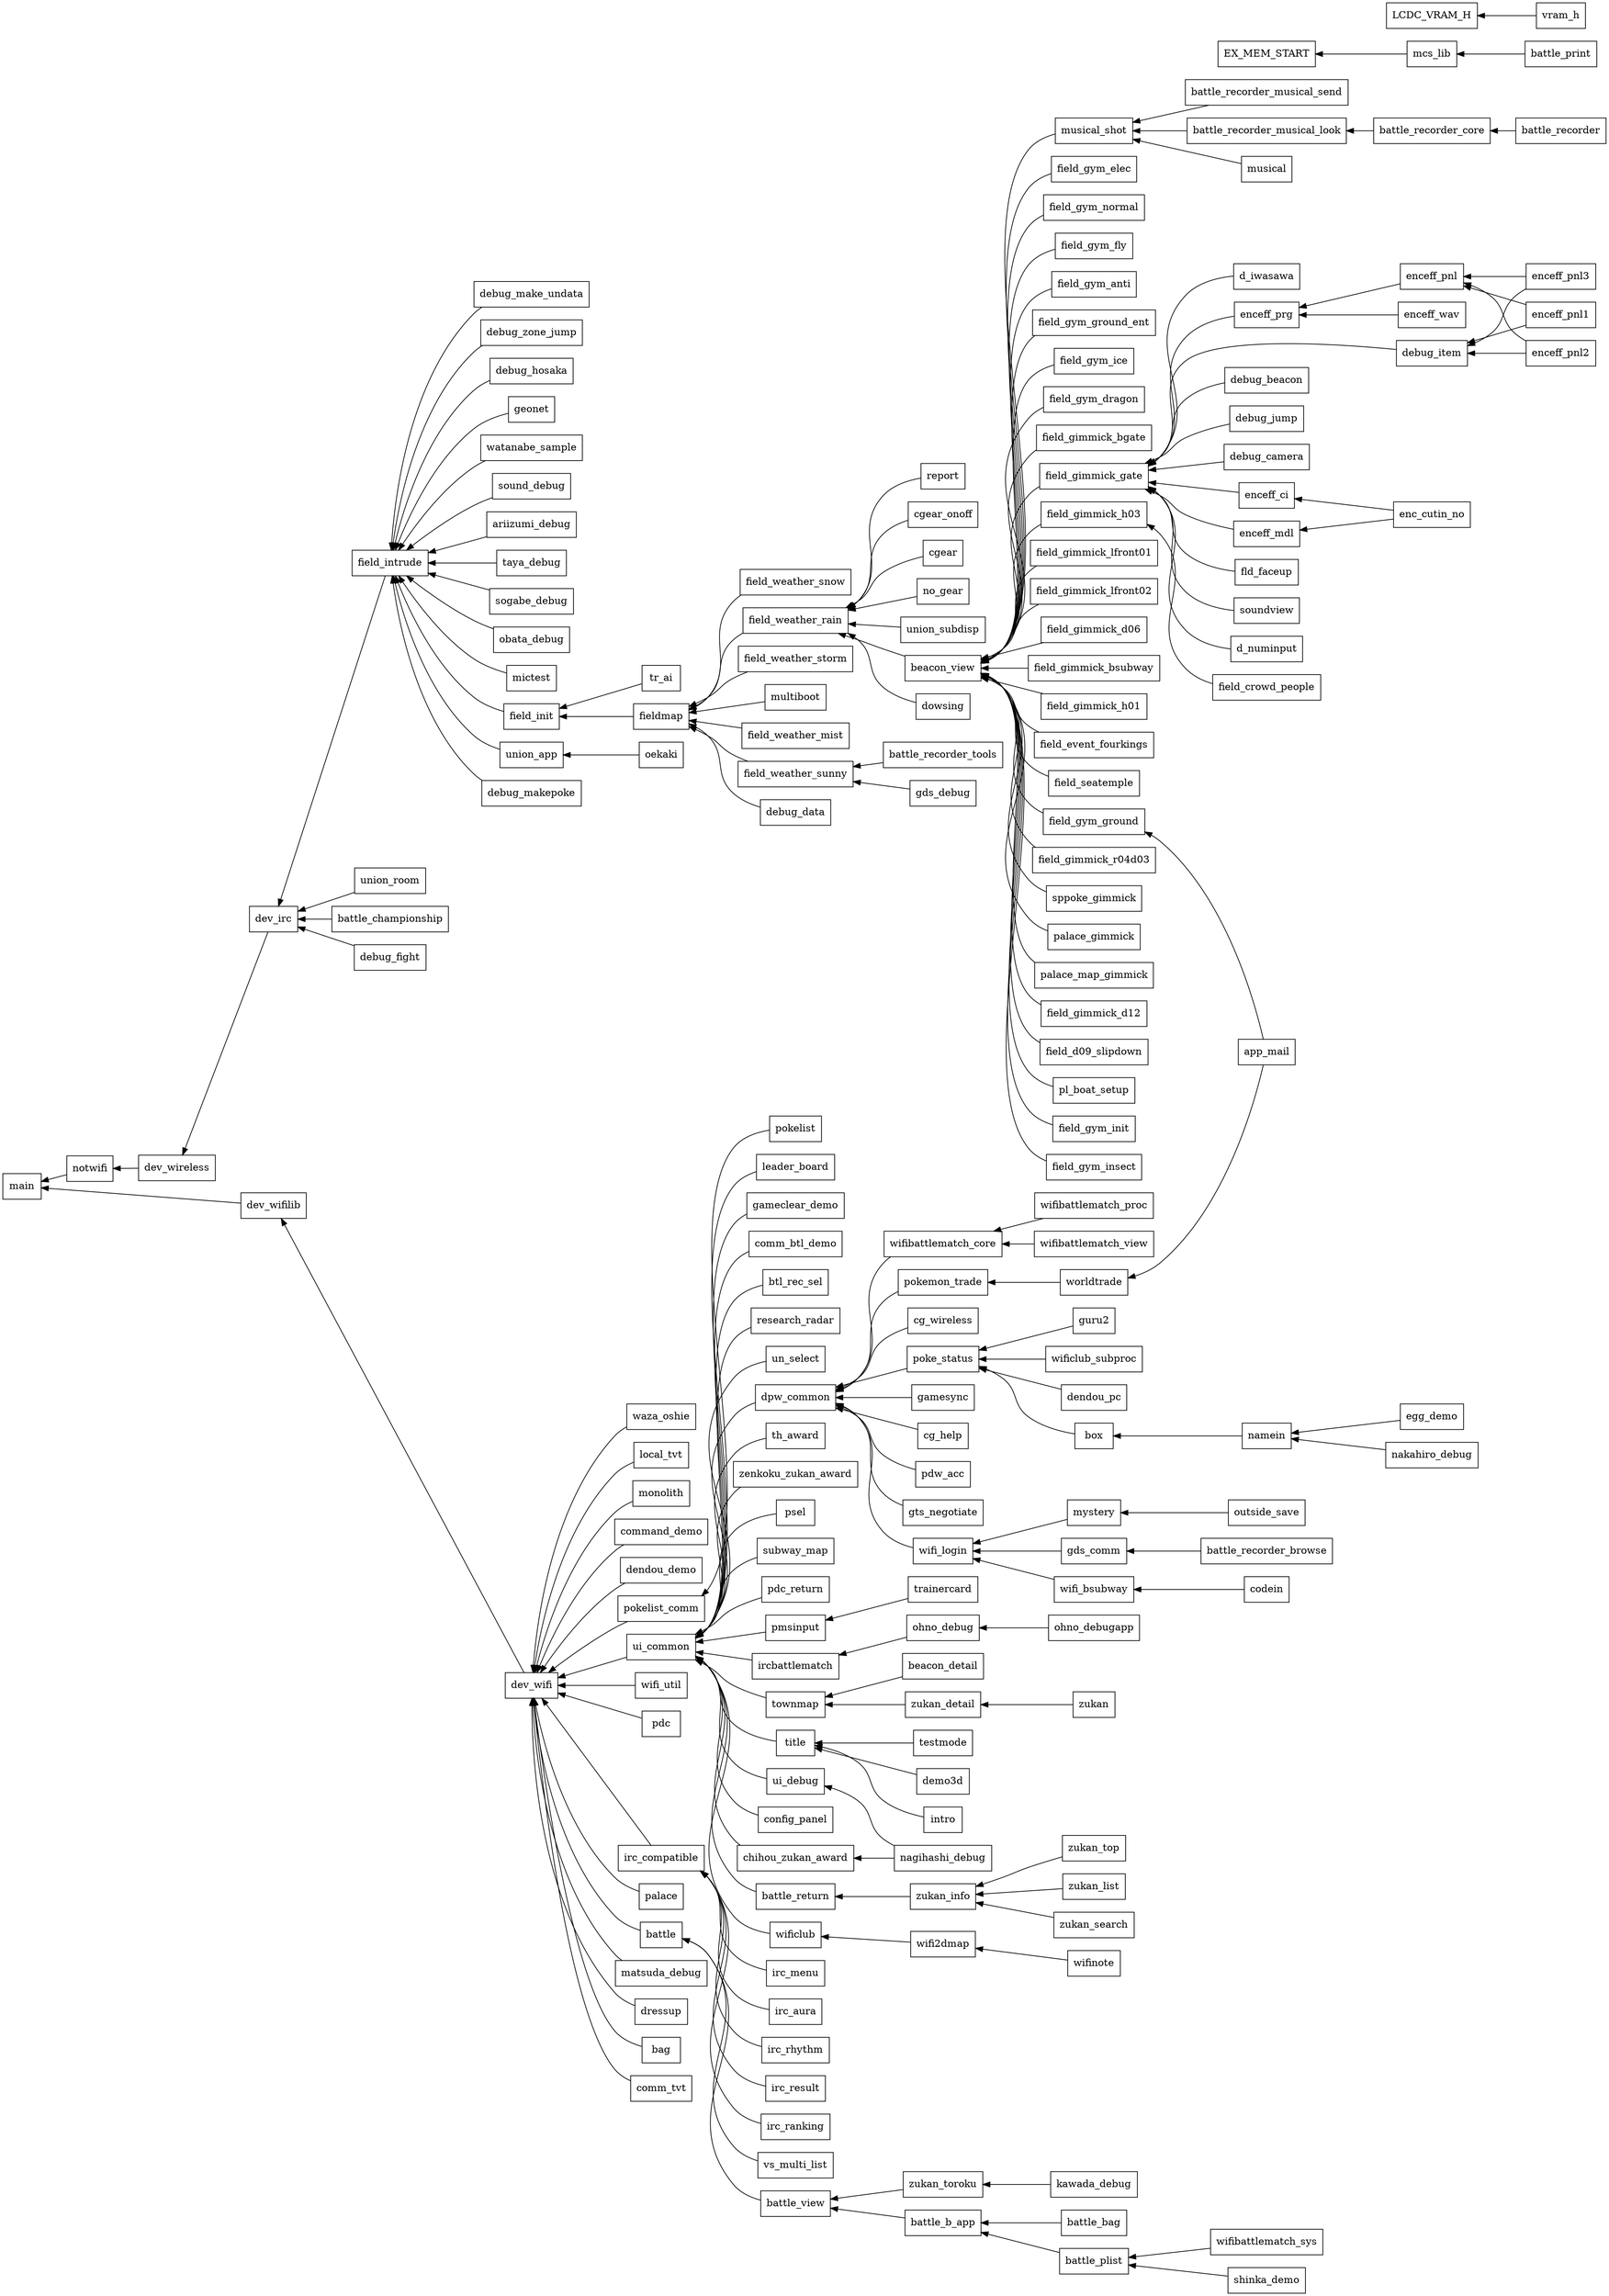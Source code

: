 
digraph G {
	graph [rankdir = RL];
	node [shape = box];
	dev_wifilib->main;
	notwifi->main;
	dev_wifi->dev_wifilib;
	dev_wireless->notwifi;
	dev_irc->dev_wireless;
	field_intrude->dev_irc;
	union_room->dev_irc;
	battle_championship->dev_irc;
	debug_fight->dev_irc;
	watanabe_sample->field_intrude;
	sound_debug->field_intrude;
	ariizumi_debug->field_intrude;
	taya_debug->field_intrude;
	sogabe_debug->field_intrude;
	obata_debug->field_intrude;
	mictest->field_intrude;
	field_init->field_intrude;
	union_app->field_intrude;
	debug_makepoke->field_intrude;
	debug_make_undata->field_intrude;
	debug_zone_jump->field_intrude;
	debug_hosaka->field_intrude;
	geonet->field_intrude;
	tr_ai->field_init;
	fieldmap->field_init;
	oekaki->union_app;
	field_weather_mist->fieldmap;
	field_weather_sunny->fieldmap;
	debug_data->fieldmap;
	field_weather_snow->fieldmap;
	field_weather_rain->fieldmap;
	field_weather_storm->fieldmap;
	multiboot->fieldmap;
	matsuda_debug->dev_wifi;
	dressup->dev_wifi;
	ui_common->dev_wifi;
	bag->dev_wifi;
	comm_tvt->dev_wifi;
	waza_oshie->dev_wifi;
	local_tvt->dev_wifi;
	monolith->dev_wifi;
	command_demo->dev_wifi;
	dendou_demo->dev_wifi;
	pokelist_comm->dev_wifi;
	battle->dev_wifi;
	wifi_util->dev_wifi;
	pdc->dev_wifi;
	irc_compatible->dev_wifi;
	palace->dev_wifi;
	pmsinput->ui_common;
	ircbattlematch->ui_common;
	dpw_common->ui_common;
	townmap->ui_common;
	battle_return->ui_common;
	config_panel->ui_common;
	title->ui_common;
	ui_debug->ui_common;
	leader_board->ui_common;
	gameclear_demo->ui_common;
	comm_btl_demo->ui_common;
	btl_rec_sel->ui_common;
	research_radar->ui_common;
	un_select->ui_common;
	wificlub->ui_common;
	th_award->ui_common;
	chihou_zukan_award->ui_common;
	zenkoku_zukan_award->ui_common;
	psel->ui_common;
	subway_map->ui_common;
	pdc_return->ui_common;
	pokelist->pokelist_comm;
	vs_multi_list->battle;
	battle_view->battle;
	irc_rhythm->irc_compatible;
	irc_result->irc_compatible;
	irc_ranking->irc_compatible;
	irc_menu->irc_compatible;
	irc_aura->irc_compatible;
	trainercard->pmsinput;
	ohno_debug->ircbattlematch;
	cg_help->dpw_common;
	pdw_acc->dpw_common;
	wifi_login->dpw_common;
	pokemon_trade->dpw_common;
	gts_negotiate->dpw_common;
	wifibattlematch_core->dpw_common;
	poke_status->dpw_common;
	cg_wireless->dpw_common;
	gamesync->dpw_common;
	beacon_detail->townmap;
	zukan_detail->townmap;
	zukan_info->battle_return;
	testmode->title;
	demo3d->title;
	intro->title;
	nagihashi_debug->ui_debug;
	wifi2dmap->wificlub;
	nagihashi_debug->chihou_zukan_award;
	zukan_top->zukan_info;
	zukan_list->zukan_info;
	zukan_search->zukan_info;
	ohno_debugapp->ohno_debug;
	zukan->zukan_detail;
	wifinote->wifi2dmap;
	wifi_bsubway->wifi_login;
	mystery->wifi_login;
	gds_comm->wifi_login;
	worldtrade->pokemon_trade;
	wifibattlematch_proc->wifibattlematch_core;
	wifibattlematch_view->wifibattlematch_core;
	dendou_pc->poke_status;
	guru2->poke_status;
	wificlub_subproc->poke_status;
	box->poke_status;
	codein->wifi_bsubway;
	outside_save->mystery;
	battle_recorder_browse->gds_comm;
	namein->box;
	app_mail->worldtrade;
	zukan_toroku->battle_view;
	battle_b_app->battle_view;
	egg_demo->namein;
	nakahiro_debug->namein;
	gds_debug->field_weather_sunny;
	battle_recorder_tools->field_weather_sunny;
	cgear_onoff->field_weather_rain;
	cgear->field_weather_rain;
	no_gear->field_weather_rain;
	union_subdisp->field_weather_rain;
	beacon_view->field_weather_rain;
	dowsing->field_weather_rain;
	report->field_weather_rain;
	field_gimmick_r04d03->beacon_view;
	sppoke_gimmick->beacon_view;
	palace_gimmick->beacon_view;
	palace_map_gimmick->beacon_view;
	field_gimmick_d12->beacon_view;
	field_d09_slipdown->beacon_view;
	pl_boat_setup->beacon_view;
	field_gym_init->beacon_view;
	field_gym_insect->beacon_view;
	field_gym_elec->beacon_view;
	field_gym_normal->beacon_view;
	field_gym_fly->beacon_view;
	field_gym_anti->beacon_view;
	musical_shot->beacon_view;
	field_gym_ground->beacon_view;
	field_gym_ground_ent->beacon_view;
	field_gym_ice->beacon_view;
	field_gym_dragon->beacon_view;
	field_gimmick_bgate->beacon_view;
	field_gimmick_gate->beacon_view;
	field_gimmick_lfront01->beacon_view;
	field_gimmick_lfront02->beacon_view;
	field_gimmick_d06->beacon_view;
	field_gimmick_bsubway->beacon_view;
	field_gimmick_h01->beacon_view;
	field_gimmick_h03->beacon_view;
	field_event_fourkings->beacon_view;
	field_seatemple->beacon_view;
	battle_recorder_musical_look->musical_shot;
	musical->musical_shot;
	battle_recorder_musical_send->musical_shot;
	app_mail->field_gym_ground;
	fld_faceup->field_gimmick_gate;
	soundview->field_gimmick_gate;
	d_numinput->field_gimmick_gate;
	d_iwasawa->field_gimmick_gate;
	debug_item->field_gimmick_gate;
	debug_beacon->field_gimmick_gate;
	debug_jump->field_gimmick_gate;
	debug_camera->field_gimmick_gate;
	enceff_ci->field_gimmick_gate;
	enceff_prg->field_gimmick_gate;
	enceff_mdl->field_gimmick_gate;
	field_crowd_people->field_gimmick_h03;
	enceff_pnl3->debug_item;
	enceff_pnl1->debug_item;
	enceff_pnl2->debug_item;
	enc_cutin_no->enceff_ci;
	enceff_wav->enceff_prg;
	enceff_pnl->enceff_prg;
	enc_cutin_no->enceff_mdl;
	enceff_pnl3->enceff_pnl;
	enceff_pnl1->enceff_pnl;
	enceff_pnl2->enceff_pnl;
	kawada_debug->zukan_toroku;
	battle_bag->battle_b_app;
	battle_plist->battle_b_app;
	wifibattlematch_sys->battle_plist;
	shinka_demo->battle_plist;
	battle_recorder_core->battle_recorder_musical_look;
	battle_recorder->battle_recorder_core;
	mcs_lib->EX_MEM_START;
	battle_print->mcs_lib;
	vram_h->LCDC_VRAM_H;
}

